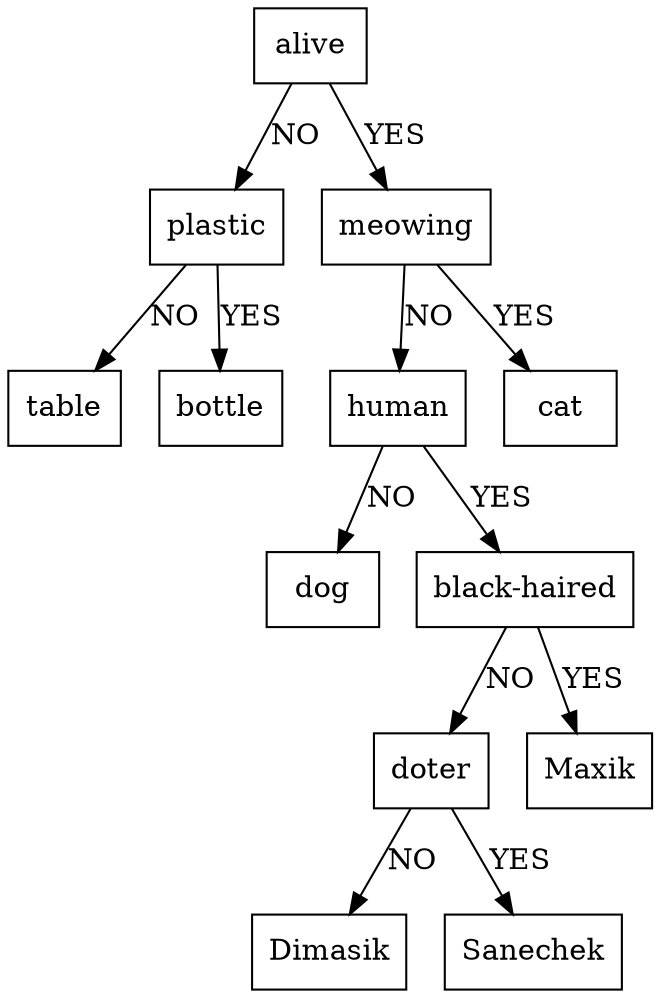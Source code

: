 digraph TREE {
	node [shape = box]
	"alive" -> "plastic" [label = "NO"]
	"plastic" -> "table" [label = "NO"]
	"plastic" -> "bottle" [label = "YES"]
	"alive" -> "meowing" [label = "YES"]
	"meowing" -> "human" [label = "NO"]
	"human" -> "dog" [label = "NO"]
	"human" -> "black-haired" [label = "YES"]
	"black-haired" -> "doter" [label = "NO"]
	"doter" -> "Dimasik" [label = "NO"]
	"doter" -> "Sanechek" [label = "YES"]
	"black-haired" -> "Maxik" [label = "YES"]
	"meowing" -> "cat" [label = "YES"]
}
